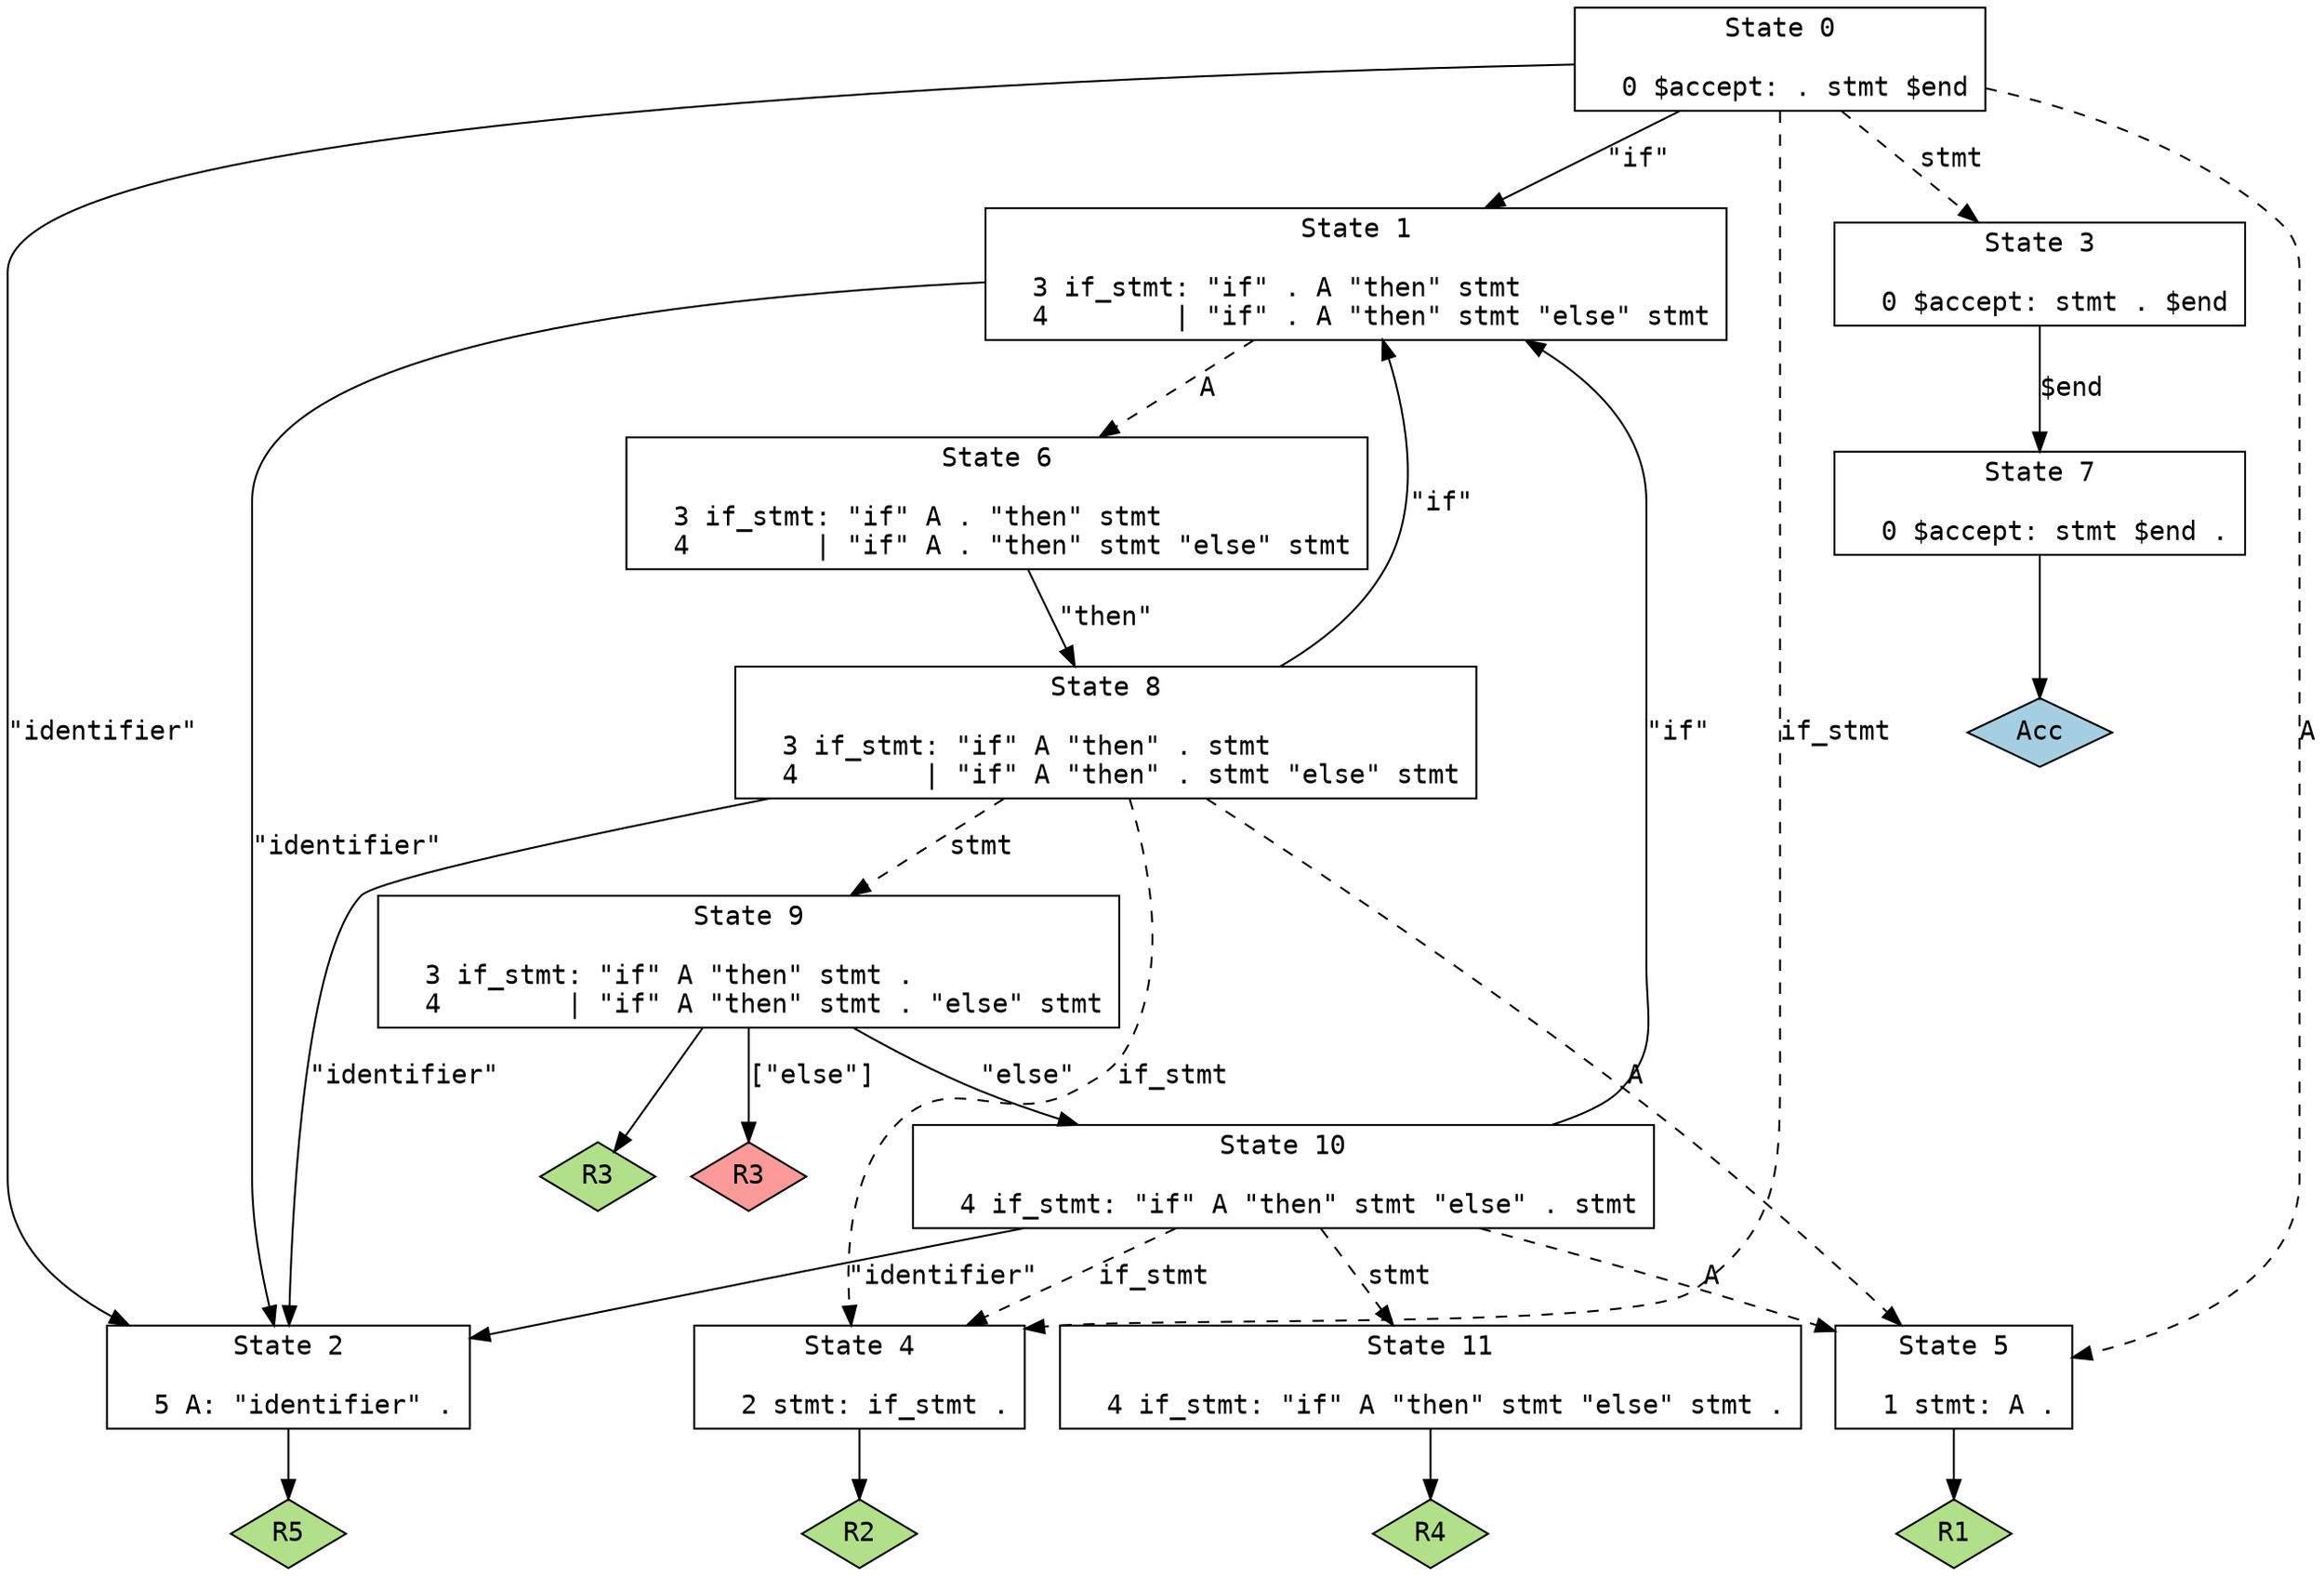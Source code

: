 // 由 GNU Bison 3.0.2 生成。
// 向 <bug-bison@gnu.org> 报告问题。
// 主页：<http://www.gnu.org/software/bison/>。

digraph "if_stmt.y"
{
  node [fontname = courier, shape = box, colorscheme = paired6]
  edge [fontname = courier]

  0 [label="State 0\n\l  0 $accept: . stmt $end\l"]
  0 -> 1 [style=solid label="\"if\""]
  0 -> 2 [style=solid label="\"identifier\""]
  0 -> 3 [style=dashed label="stmt"]
  0 -> 4 [style=dashed label="if_stmt"]
  0 -> 5 [style=dashed label="A"]
  1 [label="State 1\n\l  3 if_stmt: \"if\" . A \"then\" stmt\l  4        | \"if\" . A \"then\" stmt \"else\" stmt\l"]
  1 -> 2 [style=solid label="\"identifier\""]
  1 -> 6 [style=dashed label="A"]
  2 [label="State 2\n\l  5 A: \"identifier\" .\l"]
  2 -> "2R5" [style=solid]
 "2R5" [label="R5", fillcolor=3, shape=diamond, style=filled]
  3 [label="State 3\n\l  0 $accept: stmt . $end\l"]
  3 -> 7 [style=solid label="$end"]
  4 [label="State 4\n\l  2 stmt: if_stmt .\l"]
  4 -> "4R2" [style=solid]
 "4R2" [label="R2", fillcolor=3, shape=diamond, style=filled]
  5 [label="State 5\n\l  1 stmt: A .\l"]
  5 -> "5R1" [style=solid]
 "5R1" [label="R1", fillcolor=3, shape=diamond, style=filled]
  6 [label="State 6\n\l  3 if_stmt: \"if\" A . \"then\" stmt\l  4        | \"if\" A . \"then\" stmt \"else\" stmt\l"]
  6 -> 8 [style=solid label="\"then\""]
  7 [label="State 7\n\l  0 $accept: stmt $end .\l"]
  7 -> "7R0" [style=solid]
 "7R0" [label="Acc", fillcolor=1, shape=diamond, style=filled]
  8 [label="State 8\n\l  3 if_stmt: \"if\" A \"then\" . stmt\l  4        | \"if\" A \"then\" . stmt \"else\" stmt\l"]
  8 -> 1 [style=solid label="\"if\""]
  8 -> 2 [style=solid label="\"identifier\""]
  8 -> 9 [style=dashed label="stmt"]
  8 -> 4 [style=dashed label="if_stmt"]
  8 -> 5 [style=dashed label="A"]
  9 [label="State 9\n\l  3 if_stmt: \"if\" A \"then\" stmt .\l  4        | \"if\" A \"then\" stmt . \"else\" stmt\l"]
  9 -> 10 [style=solid label="\"else\""]
  9 -> "9R3d" [label="[\"else\"]", style=solid]
 "9R3d" [label="R3", fillcolor=5, shape=diamond, style=filled]
  9 -> "9R3" [style=solid]
 "9R3" [label="R3", fillcolor=3, shape=diamond, style=filled]
  10 [label="State 10\n\l  4 if_stmt: \"if\" A \"then\" stmt \"else\" . stmt\l"]
  10 -> 1 [style=solid label="\"if\""]
  10 -> 2 [style=solid label="\"identifier\""]
  10 -> 11 [style=dashed label="stmt"]
  10 -> 4 [style=dashed label="if_stmt"]
  10 -> 5 [style=dashed label="A"]
  11 [label="State 11\n\l  4 if_stmt: \"if\" A \"then\" stmt \"else\" stmt .\l"]
  11 -> "11R4" [style=solid]
 "11R4" [label="R4", fillcolor=3, shape=diamond, style=filled]
}
